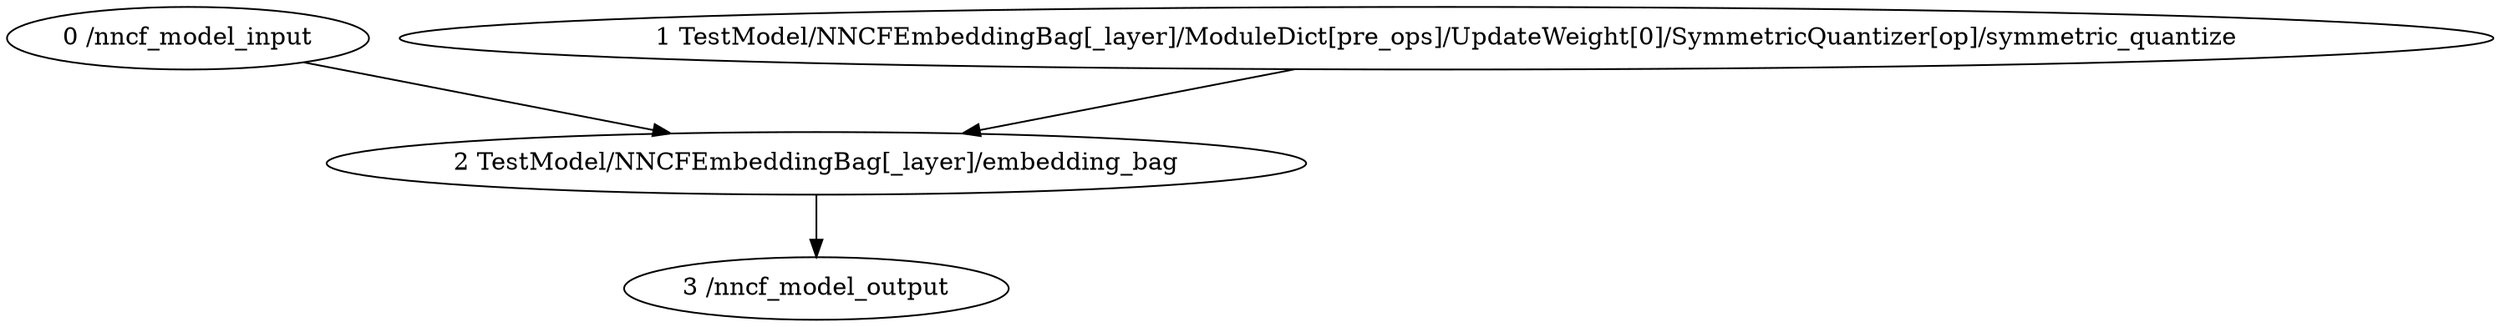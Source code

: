 strict digraph  {
"0 /nncf_model_input" [id=0, scope="", type=nncf_model_input];
"1 TestModel/NNCFEmbeddingBag[_layer]/ModuleDict[pre_ops]/UpdateWeight[0]/SymmetricQuantizer[op]/symmetric_quantize" [id=1, scope="TestModel/NNCFEmbeddingBag[_layer]/ModuleDict[pre_ops]/UpdateWeight[0]/SymmetricQuantizer[op]", type=symmetric_quantize];
"2 TestModel/NNCFEmbeddingBag[_layer]/embedding_bag" [id=2, scope="TestModel/NNCFEmbeddingBag[_layer]", type=embedding_bag];
"3 /nncf_model_output" [id=3, scope="", type=nncf_model_output];
"0 /nncf_model_input" -> "2 TestModel/NNCFEmbeddingBag[_layer]/embedding_bag";
"1 TestModel/NNCFEmbeddingBag[_layer]/ModuleDict[pre_ops]/UpdateWeight[0]/SymmetricQuantizer[op]/symmetric_quantize" -> "2 TestModel/NNCFEmbeddingBag[_layer]/embedding_bag";
"2 TestModel/NNCFEmbeddingBag[_layer]/embedding_bag" -> "3 /nncf_model_output";
}
